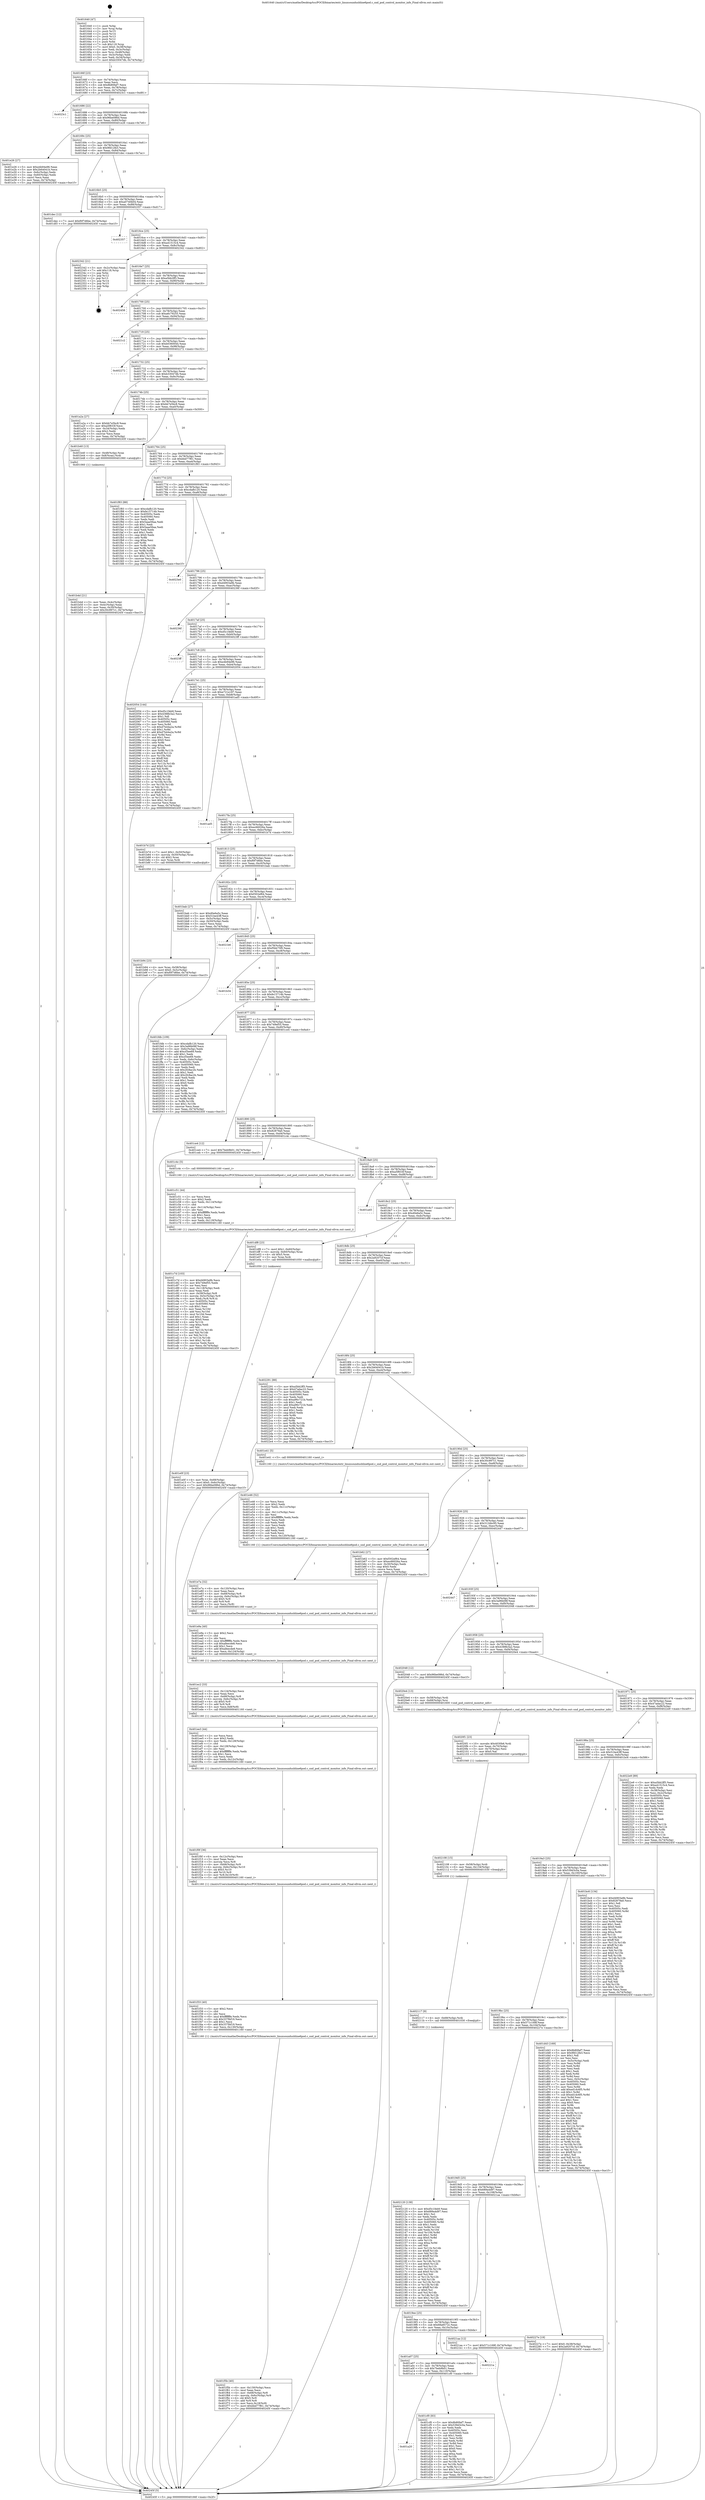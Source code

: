 digraph "0x401640" {
  label = "0x401640 (/mnt/c/Users/mathe/Desktop/tcc/POCII/binaries/extr_linuxsoundusbline6pod.c_snd_pod_control_monitor_info_Final-ollvm.out::main(0))"
  labelloc = "t"
  node[shape=record]

  Entry [label="",width=0.3,height=0.3,shape=circle,fillcolor=black,style=filled]
  "0x40166f" [label="{
     0x40166f [23]\l
     | [instrs]\l
     &nbsp;&nbsp;0x40166f \<+3\>: mov -0x74(%rbp),%eax\l
     &nbsp;&nbsp;0x401672 \<+2\>: mov %eax,%ecx\l
     &nbsp;&nbsp;0x401674 \<+6\>: sub $0x8b80faf7,%ecx\l
     &nbsp;&nbsp;0x40167a \<+3\>: mov %eax,-0x78(%rbp)\l
     &nbsp;&nbsp;0x40167d \<+3\>: mov %ecx,-0x7c(%rbp)\l
     &nbsp;&nbsp;0x401680 \<+6\>: je 00000000004023c1 \<main+0xd81\>\l
  }"]
  "0x4023c1" [label="{
     0x4023c1\l
  }", style=dashed]
  "0x401686" [label="{
     0x401686 [22]\l
     | [instrs]\l
     &nbsp;&nbsp;0x401686 \<+5\>: jmp 000000000040168b \<main+0x4b\>\l
     &nbsp;&nbsp;0x40168b \<+3\>: mov -0x78(%rbp),%eax\l
     &nbsp;&nbsp;0x40168e \<+5\>: sub $0x96be086d,%eax\l
     &nbsp;&nbsp;0x401693 \<+3\>: mov %eax,-0x80(%rbp)\l
     &nbsp;&nbsp;0x401696 \<+6\>: je 0000000000401e26 \<main+0x7e6\>\l
  }"]
  Exit [label="",width=0.3,height=0.3,shape=circle,fillcolor=black,style=filled,peripheries=2]
  "0x401e26" [label="{
     0x401e26 [27]\l
     | [instrs]\l
     &nbsp;&nbsp;0x401e26 \<+5\>: mov $0xe4b94e96,%eax\l
     &nbsp;&nbsp;0x401e2b \<+5\>: mov $0x2b64041b,%ecx\l
     &nbsp;&nbsp;0x401e30 \<+3\>: mov -0x6c(%rbp),%edx\l
     &nbsp;&nbsp;0x401e33 \<+3\>: cmp -0x60(%rbp),%edx\l
     &nbsp;&nbsp;0x401e36 \<+3\>: cmovl %ecx,%eax\l
     &nbsp;&nbsp;0x401e39 \<+3\>: mov %eax,-0x74(%rbp)\l
     &nbsp;&nbsp;0x401e3c \<+5\>: jmp 000000000040245f \<main+0xe1f\>\l
  }"]
  "0x40169c" [label="{
     0x40169c [25]\l
     | [instrs]\l
     &nbsp;&nbsp;0x40169c \<+5\>: jmp 00000000004016a1 \<main+0x61\>\l
     &nbsp;&nbsp;0x4016a1 \<+3\>: mov -0x78(%rbp),%eax\l
     &nbsp;&nbsp;0x4016a4 \<+5\>: sub $0x9fd12fe3,%eax\l
     &nbsp;&nbsp;0x4016a9 \<+6\>: mov %eax,-0x84(%rbp)\l
     &nbsp;&nbsp;0x4016af \<+6\>: je 0000000000401dec \<main+0x7ac\>\l
  }"]
  "0x402120" [label="{
     0x402120 [138]\l
     | [instrs]\l
     &nbsp;&nbsp;0x402120 \<+5\>: mov $0xd5c1feb9,%eax\l
     &nbsp;&nbsp;0x402125 \<+5\>: mov $0x689a4d97,%esi\l
     &nbsp;&nbsp;0x40212a \<+2\>: mov $0x1,%cl\l
     &nbsp;&nbsp;0x40212c \<+2\>: xor %edx,%edx\l
     &nbsp;&nbsp;0x40212e \<+8\>: mov 0x40505c,%r8d\l
     &nbsp;&nbsp;0x402136 \<+8\>: mov 0x405060,%r9d\l
     &nbsp;&nbsp;0x40213e \<+3\>: sub $0x1,%edx\l
     &nbsp;&nbsp;0x402141 \<+3\>: mov %r8d,%r10d\l
     &nbsp;&nbsp;0x402144 \<+3\>: add %edx,%r10d\l
     &nbsp;&nbsp;0x402147 \<+4\>: imul %r10d,%r8d\l
     &nbsp;&nbsp;0x40214b \<+4\>: and $0x1,%r8d\l
     &nbsp;&nbsp;0x40214f \<+4\>: cmp $0x0,%r8d\l
     &nbsp;&nbsp;0x402153 \<+4\>: sete %r11b\l
     &nbsp;&nbsp;0x402157 \<+4\>: cmp $0xa,%r9d\l
     &nbsp;&nbsp;0x40215b \<+3\>: setl %bl\l
     &nbsp;&nbsp;0x40215e \<+3\>: mov %r11b,%r14b\l
     &nbsp;&nbsp;0x402161 \<+4\>: xor $0xff,%r14b\l
     &nbsp;&nbsp;0x402165 \<+3\>: mov %bl,%r15b\l
     &nbsp;&nbsp;0x402168 \<+4\>: xor $0xff,%r15b\l
     &nbsp;&nbsp;0x40216c \<+3\>: xor $0x0,%cl\l
     &nbsp;&nbsp;0x40216f \<+3\>: mov %r14b,%r12b\l
     &nbsp;&nbsp;0x402172 \<+4\>: and $0x0,%r12b\l
     &nbsp;&nbsp;0x402176 \<+3\>: and %cl,%r11b\l
     &nbsp;&nbsp;0x402179 \<+3\>: mov %r15b,%r13b\l
     &nbsp;&nbsp;0x40217c \<+4\>: and $0x0,%r13b\l
     &nbsp;&nbsp;0x402180 \<+2\>: and %cl,%bl\l
     &nbsp;&nbsp;0x402182 \<+3\>: or %r11b,%r12b\l
     &nbsp;&nbsp;0x402185 \<+3\>: or %bl,%r13b\l
     &nbsp;&nbsp;0x402188 \<+3\>: xor %r13b,%r12b\l
     &nbsp;&nbsp;0x40218b \<+3\>: or %r15b,%r14b\l
     &nbsp;&nbsp;0x40218e \<+4\>: xor $0xff,%r14b\l
     &nbsp;&nbsp;0x402192 \<+3\>: or $0x0,%cl\l
     &nbsp;&nbsp;0x402195 \<+3\>: and %cl,%r14b\l
     &nbsp;&nbsp;0x402198 \<+3\>: or %r14b,%r12b\l
     &nbsp;&nbsp;0x40219b \<+4\>: test $0x1,%r12b\l
     &nbsp;&nbsp;0x40219f \<+3\>: cmovne %esi,%eax\l
     &nbsp;&nbsp;0x4021a2 \<+3\>: mov %eax,-0x74(%rbp)\l
     &nbsp;&nbsp;0x4021a5 \<+5\>: jmp 000000000040245f \<main+0xe1f\>\l
  }"]
  "0x401dec" [label="{
     0x401dec [12]\l
     | [instrs]\l
     &nbsp;&nbsp;0x401dec \<+7\>: movl $0xf0f7d6be,-0x74(%rbp)\l
     &nbsp;&nbsp;0x401df3 \<+5\>: jmp 000000000040245f \<main+0xe1f\>\l
  }"]
  "0x4016b5" [label="{
     0x4016b5 [25]\l
     | [instrs]\l
     &nbsp;&nbsp;0x4016b5 \<+5\>: jmp 00000000004016ba \<main+0x7a\>\l
     &nbsp;&nbsp;0x4016ba \<+3\>: mov -0x78(%rbp),%eax\l
     &nbsp;&nbsp;0x4016bd \<+5\>: sub $0xa0740b04,%eax\l
     &nbsp;&nbsp;0x4016c2 \<+6\>: mov %eax,-0x88(%rbp)\l
     &nbsp;&nbsp;0x4016c8 \<+6\>: je 0000000000402357 \<main+0xd17\>\l
  }"]
  "0x402117" [label="{
     0x402117 [9]\l
     | [instrs]\l
     &nbsp;&nbsp;0x402117 \<+4\>: mov -0x68(%rbp),%rdi\l
     &nbsp;&nbsp;0x40211b \<+5\>: call 0000000000401030 \<free@plt\>\l
     | [calls]\l
     &nbsp;&nbsp;0x401030 \{1\} (unknown)\l
  }"]
  "0x402357" [label="{
     0x402357\l
  }", style=dashed]
  "0x4016ce" [label="{
     0x4016ce [25]\l
     | [instrs]\l
     &nbsp;&nbsp;0x4016ce \<+5\>: jmp 00000000004016d3 \<main+0x93\>\l
     &nbsp;&nbsp;0x4016d3 \<+3\>: mov -0x78(%rbp),%eax\l
     &nbsp;&nbsp;0x4016d6 \<+5\>: sub $0xa41515c4,%eax\l
     &nbsp;&nbsp;0x4016db \<+6\>: mov %eax,-0x8c(%rbp)\l
     &nbsp;&nbsp;0x4016e1 \<+6\>: je 0000000000402342 \<main+0xd02\>\l
  }"]
  "0x402108" [label="{
     0x402108 [15]\l
     | [instrs]\l
     &nbsp;&nbsp;0x402108 \<+4\>: mov -0x58(%rbp),%rdi\l
     &nbsp;&nbsp;0x40210c \<+6\>: mov %eax,-0x134(%rbp)\l
     &nbsp;&nbsp;0x402112 \<+5\>: call 0000000000401030 \<free@plt\>\l
     | [calls]\l
     &nbsp;&nbsp;0x401030 \{1\} (unknown)\l
  }"]
  "0x402342" [label="{
     0x402342 [21]\l
     | [instrs]\l
     &nbsp;&nbsp;0x402342 \<+3\>: mov -0x2c(%rbp),%eax\l
     &nbsp;&nbsp;0x402345 \<+7\>: add $0x118,%rsp\l
     &nbsp;&nbsp;0x40234c \<+1\>: pop %rbx\l
     &nbsp;&nbsp;0x40234d \<+2\>: pop %r12\l
     &nbsp;&nbsp;0x40234f \<+2\>: pop %r13\l
     &nbsp;&nbsp;0x402351 \<+2\>: pop %r14\l
     &nbsp;&nbsp;0x402353 \<+2\>: pop %r15\l
     &nbsp;&nbsp;0x402355 \<+1\>: pop %rbp\l
     &nbsp;&nbsp;0x402356 \<+1\>: ret\l
  }"]
  "0x4016e7" [label="{
     0x4016e7 [25]\l
     | [instrs]\l
     &nbsp;&nbsp;0x4016e7 \<+5\>: jmp 00000000004016ec \<main+0xac\>\l
     &nbsp;&nbsp;0x4016ec \<+3\>: mov -0x78(%rbp),%eax\l
     &nbsp;&nbsp;0x4016ef \<+5\>: sub $0xa5bb2ff3,%eax\l
     &nbsp;&nbsp;0x4016f4 \<+6\>: mov %eax,-0x90(%rbp)\l
     &nbsp;&nbsp;0x4016fa \<+6\>: je 0000000000402458 \<main+0xe18\>\l
  }"]
  "0x4020f1" [label="{
     0x4020f1 [23]\l
     | [instrs]\l
     &nbsp;&nbsp;0x4020f1 \<+10\>: movabs $0x4030b6,%rdi\l
     &nbsp;&nbsp;0x4020fb \<+3\>: mov %eax,-0x70(%rbp)\l
     &nbsp;&nbsp;0x4020fe \<+3\>: mov -0x70(%rbp),%esi\l
     &nbsp;&nbsp;0x402101 \<+2\>: mov $0x0,%al\l
     &nbsp;&nbsp;0x402103 \<+5\>: call 0000000000401040 \<printf@plt\>\l
     | [calls]\l
     &nbsp;&nbsp;0x401040 \{1\} (unknown)\l
  }"]
  "0x402458" [label="{
     0x402458\l
  }", style=dashed]
  "0x401700" [label="{
     0x401700 [25]\l
     | [instrs]\l
     &nbsp;&nbsp;0x401700 \<+5\>: jmp 0000000000401705 \<main+0xc5\>\l
     &nbsp;&nbsp;0x401705 \<+3\>: mov -0x78(%rbp),%eax\l
     &nbsp;&nbsp;0x401708 \<+5\>: sub $0xa6c79255,%eax\l
     &nbsp;&nbsp;0x40170d \<+6\>: mov %eax,-0x94(%rbp)\l
     &nbsp;&nbsp;0x401713 \<+6\>: je 00000000004021c2 \<main+0xb82\>\l
  }"]
  "0x401f5b" [label="{
     0x401f5b [40]\l
     | [instrs]\l
     &nbsp;&nbsp;0x401f5b \<+6\>: mov -0x130(%rbp),%ecx\l
     &nbsp;&nbsp;0x401f61 \<+3\>: imul %eax,%ecx\l
     &nbsp;&nbsp;0x401f64 \<+4\>: mov -0x68(%rbp),%r8\l
     &nbsp;&nbsp;0x401f68 \<+4\>: movslq -0x6c(%rbp),%r9\l
     &nbsp;&nbsp;0x401f6c \<+4\>: shl $0x5,%r9\l
     &nbsp;&nbsp;0x401f70 \<+3\>: add %r9,%r8\l
     &nbsp;&nbsp;0x401f73 \<+4\>: mov %ecx,0x18(%r8)\l
     &nbsp;&nbsp;0x401f77 \<+7\>: movl $0xbbd77f61,-0x74(%rbp)\l
     &nbsp;&nbsp;0x401f7e \<+5\>: jmp 000000000040245f \<main+0xe1f\>\l
  }"]
  "0x4021c2" [label="{
     0x4021c2\l
  }", style=dashed]
  "0x401719" [label="{
     0x401719 [25]\l
     | [instrs]\l
     &nbsp;&nbsp;0x401719 \<+5\>: jmp 000000000040171e \<main+0xde\>\l
     &nbsp;&nbsp;0x40171e \<+3\>: mov -0x78(%rbp),%eax\l
     &nbsp;&nbsp;0x401721 \<+5\>: sub $0xb0360044,%eax\l
     &nbsp;&nbsp;0x401726 \<+6\>: mov %eax,-0x98(%rbp)\l
     &nbsp;&nbsp;0x40172c \<+6\>: je 0000000000402272 \<main+0xc32\>\l
  }"]
  "0x401f33" [label="{
     0x401f33 [40]\l
     | [instrs]\l
     &nbsp;&nbsp;0x401f33 \<+5\>: mov $0x2,%ecx\l
     &nbsp;&nbsp;0x401f38 \<+1\>: cltd\l
     &nbsp;&nbsp;0x401f39 \<+2\>: idiv %ecx\l
     &nbsp;&nbsp;0x401f3b \<+6\>: imul $0xfffffffe,%edx,%ecx\l
     &nbsp;&nbsp;0x401f41 \<+6\>: sub $0x337fbf19,%ecx\l
     &nbsp;&nbsp;0x401f47 \<+3\>: add $0x1,%ecx\l
     &nbsp;&nbsp;0x401f4a \<+6\>: add $0x337fbf19,%ecx\l
     &nbsp;&nbsp;0x401f50 \<+6\>: mov %ecx,-0x130(%rbp)\l
     &nbsp;&nbsp;0x401f56 \<+5\>: call 0000000000401160 \<next_i\>\l
     | [calls]\l
     &nbsp;&nbsp;0x401160 \{1\} (/mnt/c/Users/mathe/Desktop/tcc/POCII/binaries/extr_linuxsoundusbline6pod.c_snd_pod_control_monitor_info_Final-ollvm.out::next_i)\l
  }"]
  "0x402272" [label="{
     0x402272\l
  }", style=dashed]
  "0x401732" [label="{
     0x401732 [25]\l
     | [instrs]\l
     &nbsp;&nbsp;0x401732 \<+5\>: jmp 0000000000401737 \<main+0xf7\>\l
     &nbsp;&nbsp;0x401737 \<+3\>: mov -0x78(%rbp),%eax\l
     &nbsp;&nbsp;0x40173a \<+5\>: sub $0xb33047db,%eax\l
     &nbsp;&nbsp;0x40173f \<+6\>: mov %eax,-0x9c(%rbp)\l
     &nbsp;&nbsp;0x401745 \<+6\>: je 0000000000401a2a \<main+0x3ea\>\l
  }"]
  "0x401f0f" [label="{
     0x401f0f [36]\l
     | [instrs]\l
     &nbsp;&nbsp;0x401f0f \<+6\>: mov -0x12c(%rbp),%ecx\l
     &nbsp;&nbsp;0x401f15 \<+3\>: imul %eax,%ecx\l
     &nbsp;&nbsp;0x401f18 \<+3\>: movslq %ecx,%r8\l
     &nbsp;&nbsp;0x401f1b \<+4\>: mov -0x68(%rbp),%r9\l
     &nbsp;&nbsp;0x401f1f \<+4\>: movslq -0x6c(%rbp),%r10\l
     &nbsp;&nbsp;0x401f23 \<+4\>: shl $0x5,%r10\l
     &nbsp;&nbsp;0x401f27 \<+3\>: add %r10,%r9\l
     &nbsp;&nbsp;0x401f2a \<+4\>: mov %r8,0x10(%r9)\l
     &nbsp;&nbsp;0x401f2e \<+5\>: call 0000000000401160 \<next_i\>\l
     | [calls]\l
     &nbsp;&nbsp;0x401160 \{1\} (/mnt/c/Users/mathe/Desktop/tcc/POCII/binaries/extr_linuxsoundusbline6pod.c_snd_pod_control_monitor_info_Final-ollvm.out::next_i)\l
  }"]
  "0x401a2a" [label="{
     0x401a2a [27]\l
     | [instrs]\l
     &nbsp;&nbsp;0x401a2a \<+5\>: mov $0xbb7e5bc8,%eax\l
     &nbsp;&nbsp;0x401a2f \<+5\>: mov $0xa5f833f,%ecx\l
     &nbsp;&nbsp;0x401a34 \<+3\>: mov -0x34(%rbp),%edx\l
     &nbsp;&nbsp;0x401a37 \<+3\>: cmp $0x2,%edx\l
     &nbsp;&nbsp;0x401a3a \<+3\>: cmovne %ecx,%eax\l
     &nbsp;&nbsp;0x401a3d \<+3\>: mov %eax,-0x74(%rbp)\l
     &nbsp;&nbsp;0x401a40 \<+5\>: jmp 000000000040245f \<main+0xe1f\>\l
  }"]
  "0x40174b" [label="{
     0x40174b [25]\l
     | [instrs]\l
     &nbsp;&nbsp;0x40174b \<+5\>: jmp 0000000000401750 \<main+0x110\>\l
     &nbsp;&nbsp;0x401750 \<+3\>: mov -0x78(%rbp),%eax\l
     &nbsp;&nbsp;0x401753 \<+5\>: sub $0xbb7e5bc8,%eax\l
     &nbsp;&nbsp;0x401758 \<+6\>: mov %eax,-0xa0(%rbp)\l
     &nbsp;&nbsp;0x40175e \<+6\>: je 0000000000401b40 \<main+0x500\>\l
  }"]
  "0x40245f" [label="{
     0x40245f [5]\l
     | [instrs]\l
     &nbsp;&nbsp;0x40245f \<+5\>: jmp 000000000040166f \<main+0x2f\>\l
  }"]
  "0x401640" [label="{
     0x401640 [47]\l
     | [instrs]\l
     &nbsp;&nbsp;0x401640 \<+1\>: push %rbp\l
     &nbsp;&nbsp;0x401641 \<+3\>: mov %rsp,%rbp\l
     &nbsp;&nbsp;0x401644 \<+2\>: push %r15\l
     &nbsp;&nbsp;0x401646 \<+2\>: push %r14\l
     &nbsp;&nbsp;0x401648 \<+2\>: push %r13\l
     &nbsp;&nbsp;0x40164a \<+2\>: push %r12\l
     &nbsp;&nbsp;0x40164c \<+1\>: push %rbx\l
     &nbsp;&nbsp;0x40164d \<+7\>: sub $0x118,%rsp\l
     &nbsp;&nbsp;0x401654 \<+7\>: movl $0x0,-0x38(%rbp)\l
     &nbsp;&nbsp;0x40165b \<+3\>: mov %edi,-0x3c(%rbp)\l
     &nbsp;&nbsp;0x40165e \<+4\>: mov %rsi,-0x48(%rbp)\l
     &nbsp;&nbsp;0x401662 \<+3\>: mov -0x3c(%rbp),%edi\l
     &nbsp;&nbsp;0x401665 \<+3\>: mov %edi,-0x34(%rbp)\l
     &nbsp;&nbsp;0x401668 \<+7\>: movl $0xb33047db,-0x74(%rbp)\l
  }"]
  "0x401ee3" [label="{
     0x401ee3 [44]\l
     | [instrs]\l
     &nbsp;&nbsp;0x401ee3 \<+2\>: xor %ecx,%ecx\l
     &nbsp;&nbsp;0x401ee5 \<+5\>: mov $0x2,%edx\l
     &nbsp;&nbsp;0x401eea \<+6\>: mov %edx,-0x128(%rbp)\l
     &nbsp;&nbsp;0x401ef0 \<+1\>: cltd\l
     &nbsp;&nbsp;0x401ef1 \<+6\>: mov -0x128(%rbp),%esi\l
     &nbsp;&nbsp;0x401ef7 \<+2\>: idiv %esi\l
     &nbsp;&nbsp;0x401ef9 \<+6\>: imul $0xfffffffe,%edx,%edx\l
     &nbsp;&nbsp;0x401eff \<+3\>: sub $0x1,%ecx\l
     &nbsp;&nbsp;0x401f02 \<+2\>: sub %ecx,%edx\l
     &nbsp;&nbsp;0x401f04 \<+6\>: mov %edx,-0x12c(%rbp)\l
     &nbsp;&nbsp;0x401f0a \<+5\>: call 0000000000401160 \<next_i\>\l
     | [calls]\l
     &nbsp;&nbsp;0x401160 \{1\} (/mnt/c/Users/mathe/Desktop/tcc/POCII/binaries/extr_linuxsoundusbline6pod.c_snd_pod_control_monitor_info_Final-ollvm.out::next_i)\l
  }"]
  "0x401b40" [label="{
     0x401b40 [13]\l
     | [instrs]\l
     &nbsp;&nbsp;0x401b40 \<+4\>: mov -0x48(%rbp),%rax\l
     &nbsp;&nbsp;0x401b44 \<+4\>: mov 0x8(%rax),%rdi\l
     &nbsp;&nbsp;0x401b48 \<+5\>: call 0000000000401060 \<atoi@plt\>\l
     | [calls]\l
     &nbsp;&nbsp;0x401060 \{1\} (unknown)\l
  }"]
  "0x401764" [label="{
     0x401764 [25]\l
     | [instrs]\l
     &nbsp;&nbsp;0x401764 \<+5\>: jmp 0000000000401769 \<main+0x129\>\l
     &nbsp;&nbsp;0x401769 \<+3\>: mov -0x78(%rbp),%eax\l
     &nbsp;&nbsp;0x40176c \<+5\>: sub $0xbbd77f61,%eax\l
     &nbsp;&nbsp;0x401771 \<+6\>: mov %eax,-0xa4(%rbp)\l
     &nbsp;&nbsp;0x401777 \<+6\>: je 0000000000401f83 \<main+0x943\>\l
  }"]
  "0x401b4d" [label="{
     0x401b4d [21]\l
     | [instrs]\l
     &nbsp;&nbsp;0x401b4d \<+3\>: mov %eax,-0x4c(%rbp)\l
     &nbsp;&nbsp;0x401b50 \<+3\>: mov -0x4c(%rbp),%eax\l
     &nbsp;&nbsp;0x401b53 \<+3\>: mov %eax,-0x30(%rbp)\l
     &nbsp;&nbsp;0x401b56 \<+7\>: movl $0x30c997c1,-0x74(%rbp)\l
     &nbsp;&nbsp;0x401b5d \<+5\>: jmp 000000000040245f \<main+0xe1f\>\l
  }"]
  "0x401ec2" [label="{
     0x401ec2 [33]\l
     | [instrs]\l
     &nbsp;&nbsp;0x401ec2 \<+6\>: mov -0x124(%rbp),%ecx\l
     &nbsp;&nbsp;0x401ec8 \<+3\>: imul %eax,%ecx\l
     &nbsp;&nbsp;0x401ecb \<+4\>: mov -0x68(%rbp),%r8\l
     &nbsp;&nbsp;0x401ecf \<+4\>: movslq -0x6c(%rbp),%r9\l
     &nbsp;&nbsp;0x401ed3 \<+4\>: shl $0x5,%r9\l
     &nbsp;&nbsp;0x401ed7 \<+3\>: add %r9,%r8\l
     &nbsp;&nbsp;0x401eda \<+4\>: mov %ecx,0x8(%r8)\l
     &nbsp;&nbsp;0x401ede \<+5\>: call 0000000000401160 \<next_i\>\l
     | [calls]\l
     &nbsp;&nbsp;0x401160 \{1\} (/mnt/c/Users/mathe/Desktop/tcc/POCII/binaries/extr_linuxsoundusbline6pod.c_snd_pod_control_monitor_info_Final-ollvm.out::next_i)\l
  }"]
  "0x401f83" [label="{
     0x401f83 [88]\l
     | [instrs]\l
     &nbsp;&nbsp;0x401f83 \<+5\>: mov $0xcdafb120,%eax\l
     &nbsp;&nbsp;0x401f88 \<+5\>: mov $0xfe15714b,%ecx\l
     &nbsp;&nbsp;0x401f8d \<+7\>: mov 0x40505c,%edx\l
     &nbsp;&nbsp;0x401f94 \<+7\>: mov 0x405060,%esi\l
     &nbsp;&nbsp;0x401f9b \<+2\>: mov %edx,%edi\l
     &nbsp;&nbsp;0x401f9d \<+6\>: sub $0x5aaa56aa,%edi\l
     &nbsp;&nbsp;0x401fa3 \<+3\>: sub $0x1,%edi\l
     &nbsp;&nbsp;0x401fa6 \<+6\>: add $0x5aaa56aa,%edi\l
     &nbsp;&nbsp;0x401fac \<+3\>: imul %edi,%edx\l
     &nbsp;&nbsp;0x401faf \<+3\>: and $0x1,%edx\l
     &nbsp;&nbsp;0x401fb2 \<+3\>: cmp $0x0,%edx\l
     &nbsp;&nbsp;0x401fb5 \<+4\>: sete %r8b\l
     &nbsp;&nbsp;0x401fb9 \<+3\>: cmp $0xa,%esi\l
     &nbsp;&nbsp;0x401fbc \<+4\>: setl %r9b\l
     &nbsp;&nbsp;0x401fc0 \<+3\>: mov %r8b,%r10b\l
     &nbsp;&nbsp;0x401fc3 \<+3\>: and %r9b,%r10b\l
     &nbsp;&nbsp;0x401fc6 \<+3\>: xor %r9b,%r8b\l
     &nbsp;&nbsp;0x401fc9 \<+3\>: or %r8b,%r10b\l
     &nbsp;&nbsp;0x401fcc \<+4\>: test $0x1,%r10b\l
     &nbsp;&nbsp;0x401fd0 \<+3\>: cmovne %ecx,%eax\l
     &nbsp;&nbsp;0x401fd3 \<+3\>: mov %eax,-0x74(%rbp)\l
     &nbsp;&nbsp;0x401fd6 \<+5\>: jmp 000000000040245f \<main+0xe1f\>\l
  }"]
  "0x40177d" [label="{
     0x40177d [25]\l
     | [instrs]\l
     &nbsp;&nbsp;0x40177d \<+5\>: jmp 0000000000401782 \<main+0x142\>\l
     &nbsp;&nbsp;0x401782 \<+3\>: mov -0x78(%rbp),%eax\l
     &nbsp;&nbsp;0x401785 \<+5\>: sub $0xcdafb120,%eax\l
     &nbsp;&nbsp;0x40178a \<+6\>: mov %eax,-0xa8(%rbp)\l
     &nbsp;&nbsp;0x401790 \<+6\>: je 00000000004023e0 \<main+0xda0\>\l
  }"]
  "0x401e9a" [label="{
     0x401e9a [40]\l
     | [instrs]\l
     &nbsp;&nbsp;0x401e9a \<+5\>: mov $0x2,%ecx\l
     &nbsp;&nbsp;0x401e9f \<+1\>: cltd\l
     &nbsp;&nbsp;0x401ea0 \<+2\>: idiv %ecx\l
     &nbsp;&nbsp;0x401ea2 \<+6\>: imul $0xfffffffe,%edx,%ecx\l
     &nbsp;&nbsp;0x401ea8 \<+6\>: sub $0xafeecde8,%ecx\l
     &nbsp;&nbsp;0x401eae \<+3\>: add $0x1,%ecx\l
     &nbsp;&nbsp;0x401eb1 \<+6\>: add $0xafeecde8,%ecx\l
     &nbsp;&nbsp;0x401eb7 \<+6\>: mov %ecx,-0x124(%rbp)\l
     &nbsp;&nbsp;0x401ebd \<+5\>: call 0000000000401160 \<next_i\>\l
     | [calls]\l
     &nbsp;&nbsp;0x401160 \{1\} (/mnt/c/Users/mathe/Desktop/tcc/POCII/binaries/extr_linuxsoundusbline6pod.c_snd_pod_control_monitor_info_Final-ollvm.out::next_i)\l
  }"]
  "0x4023e0" [label="{
     0x4023e0\l
  }", style=dashed]
  "0x401796" [label="{
     0x401796 [25]\l
     | [instrs]\l
     &nbsp;&nbsp;0x401796 \<+5\>: jmp 000000000040179b \<main+0x15b\>\l
     &nbsp;&nbsp;0x40179b \<+3\>: mov -0x78(%rbp),%eax\l
     &nbsp;&nbsp;0x40179e \<+5\>: sub $0xd4903a9b,%eax\l
     &nbsp;&nbsp;0x4017a3 \<+6\>: mov %eax,-0xac(%rbp)\l
     &nbsp;&nbsp;0x4017a9 \<+6\>: je 000000000040236f \<main+0xd2f\>\l
  }"]
  "0x401e7a" [label="{
     0x401e7a [32]\l
     | [instrs]\l
     &nbsp;&nbsp;0x401e7a \<+6\>: mov -0x120(%rbp),%ecx\l
     &nbsp;&nbsp;0x401e80 \<+3\>: imul %eax,%ecx\l
     &nbsp;&nbsp;0x401e83 \<+4\>: mov -0x68(%rbp),%r8\l
     &nbsp;&nbsp;0x401e87 \<+4\>: movslq -0x6c(%rbp),%r9\l
     &nbsp;&nbsp;0x401e8b \<+4\>: shl $0x5,%r9\l
     &nbsp;&nbsp;0x401e8f \<+3\>: add %r9,%r8\l
     &nbsp;&nbsp;0x401e92 \<+3\>: mov %ecx,(%r8)\l
     &nbsp;&nbsp;0x401e95 \<+5\>: call 0000000000401160 \<next_i\>\l
     | [calls]\l
     &nbsp;&nbsp;0x401160 \{1\} (/mnt/c/Users/mathe/Desktop/tcc/POCII/binaries/extr_linuxsoundusbline6pod.c_snd_pod_control_monitor_info_Final-ollvm.out::next_i)\l
  }"]
  "0x40236f" [label="{
     0x40236f\l
  }", style=dashed]
  "0x4017af" [label="{
     0x4017af [25]\l
     | [instrs]\l
     &nbsp;&nbsp;0x4017af \<+5\>: jmp 00000000004017b4 \<main+0x174\>\l
     &nbsp;&nbsp;0x4017b4 \<+3\>: mov -0x78(%rbp),%eax\l
     &nbsp;&nbsp;0x4017b7 \<+5\>: sub $0xd5c1feb9,%eax\l
     &nbsp;&nbsp;0x4017bc \<+6\>: mov %eax,-0xb0(%rbp)\l
     &nbsp;&nbsp;0x4017c2 \<+6\>: je 00000000004023ff \<main+0xdbf\>\l
  }"]
  "0x401e46" [label="{
     0x401e46 [52]\l
     | [instrs]\l
     &nbsp;&nbsp;0x401e46 \<+2\>: xor %ecx,%ecx\l
     &nbsp;&nbsp;0x401e48 \<+5\>: mov $0x2,%edx\l
     &nbsp;&nbsp;0x401e4d \<+6\>: mov %edx,-0x11c(%rbp)\l
     &nbsp;&nbsp;0x401e53 \<+1\>: cltd\l
     &nbsp;&nbsp;0x401e54 \<+6\>: mov -0x11c(%rbp),%esi\l
     &nbsp;&nbsp;0x401e5a \<+2\>: idiv %esi\l
     &nbsp;&nbsp;0x401e5c \<+6\>: imul $0xfffffffe,%edx,%edx\l
     &nbsp;&nbsp;0x401e62 \<+2\>: mov %ecx,%edi\l
     &nbsp;&nbsp;0x401e64 \<+2\>: sub %edx,%edi\l
     &nbsp;&nbsp;0x401e66 \<+2\>: mov %ecx,%edx\l
     &nbsp;&nbsp;0x401e68 \<+3\>: sub $0x1,%edx\l
     &nbsp;&nbsp;0x401e6b \<+2\>: add %edx,%edi\l
     &nbsp;&nbsp;0x401e6d \<+2\>: sub %edi,%ecx\l
     &nbsp;&nbsp;0x401e6f \<+6\>: mov %ecx,-0x120(%rbp)\l
     &nbsp;&nbsp;0x401e75 \<+5\>: call 0000000000401160 \<next_i\>\l
     | [calls]\l
     &nbsp;&nbsp;0x401160 \{1\} (/mnt/c/Users/mathe/Desktop/tcc/POCII/binaries/extr_linuxsoundusbline6pod.c_snd_pod_control_monitor_info_Final-ollvm.out::next_i)\l
  }"]
  "0x4023ff" [label="{
     0x4023ff\l
  }", style=dashed]
  "0x4017c8" [label="{
     0x4017c8 [25]\l
     | [instrs]\l
     &nbsp;&nbsp;0x4017c8 \<+5\>: jmp 00000000004017cd \<main+0x18d\>\l
     &nbsp;&nbsp;0x4017cd \<+3\>: mov -0x78(%rbp),%eax\l
     &nbsp;&nbsp;0x4017d0 \<+5\>: sub $0xe4b94e96,%eax\l
     &nbsp;&nbsp;0x4017d5 \<+6\>: mov %eax,-0xb4(%rbp)\l
     &nbsp;&nbsp;0x4017db \<+6\>: je 0000000000402054 \<main+0xa14\>\l
  }"]
  "0x401e0f" [label="{
     0x401e0f [23]\l
     | [instrs]\l
     &nbsp;&nbsp;0x401e0f \<+4\>: mov %rax,-0x68(%rbp)\l
     &nbsp;&nbsp;0x401e13 \<+7\>: movl $0x0,-0x6c(%rbp)\l
     &nbsp;&nbsp;0x401e1a \<+7\>: movl $0x96be086d,-0x74(%rbp)\l
     &nbsp;&nbsp;0x401e21 \<+5\>: jmp 000000000040245f \<main+0xe1f\>\l
  }"]
  "0x402054" [label="{
     0x402054 [144]\l
     | [instrs]\l
     &nbsp;&nbsp;0x402054 \<+5\>: mov $0xd5c1feb9,%eax\l
     &nbsp;&nbsp;0x402059 \<+5\>: mov $0x4388b3a2,%ecx\l
     &nbsp;&nbsp;0x40205e \<+2\>: mov $0x1,%dl\l
     &nbsp;&nbsp;0x402060 \<+7\>: mov 0x40505c,%esi\l
     &nbsp;&nbsp;0x402067 \<+7\>: mov 0x405060,%edi\l
     &nbsp;&nbsp;0x40206e \<+3\>: mov %esi,%r8d\l
     &nbsp;&nbsp;0x402071 \<+7\>: sub $0xd7b44a2a,%r8d\l
     &nbsp;&nbsp;0x402078 \<+4\>: sub $0x1,%r8d\l
     &nbsp;&nbsp;0x40207c \<+7\>: add $0xd7b44a2a,%r8d\l
     &nbsp;&nbsp;0x402083 \<+4\>: imul %r8d,%esi\l
     &nbsp;&nbsp;0x402087 \<+3\>: and $0x1,%esi\l
     &nbsp;&nbsp;0x40208a \<+3\>: cmp $0x0,%esi\l
     &nbsp;&nbsp;0x40208d \<+4\>: sete %r9b\l
     &nbsp;&nbsp;0x402091 \<+3\>: cmp $0xa,%edi\l
     &nbsp;&nbsp;0x402094 \<+4\>: setl %r10b\l
     &nbsp;&nbsp;0x402098 \<+3\>: mov %r9b,%r11b\l
     &nbsp;&nbsp;0x40209b \<+4\>: xor $0xff,%r11b\l
     &nbsp;&nbsp;0x40209f \<+3\>: mov %r10b,%bl\l
     &nbsp;&nbsp;0x4020a2 \<+3\>: xor $0xff,%bl\l
     &nbsp;&nbsp;0x4020a5 \<+3\>: xor $0x0,%dl\l
     &nbsp;&nbsp;0x4020a8 \<+3\>: mov %r11b,%r14b\l
     &nbsp;&nbsp;0x4020ab \<+4\>: and $0x0,%r14b\l
     &nbsp;&nbsp;0x4020af \<+3\>: and %dl,%r9b\l
     &nbsp;&nbsp;0x4020b2 \<+3\>: mov %bl,%r15b\l
     &nbsp;&nbsp;0x4020b5 \<+4\>: and $0x0,%r15b\l
     &nbsp;&nbsp;0x4020b9 \<+3\>: and %dl,%r10b\l
     &nbsp;&nbsp;0x4020bc \<+3\>: or %r9b,%r14b\l
     &nbsp;&nbsp;0x4020bf \<+3\>: or %r10b,%r15b\l
     &nbsp;&nbsp;0x4020c2 \<+3\>: xor %r15b,%r14b\l
     &nbsp;&nbsp;0x4020c5 \<+3\>: or %bl,%r11b\l
     &nbsp;&nbsp;0x4020c8 \<+4\>: xor $0xff,%r11b\l
     &nbsp;&nbsp;0x4020cc \<+3\>: or $0x0,%dl\l
     &nbsp;&nbsp;0x4020cf \<+3\>: and %dl,%r11b\l
     &nbsp;&nbsp;0x4020d2 \<+3\>: or %r11b,%r14b\l
     &nbsp;&nbsp;0x4020d5 \<+4\>: test $0x1,%r14b\l
     &nbsp;&nbsp;0x4020d9 \<+3\>: cmovne %ecx,%eax\l
     &nbsp;&nbsp;0x4020dc \<+3\>: mov %eax,-0x74(%rbp)\l
     &nbsp;&nbsp;0x4020df \<+5\>: jmp 000000000040245f \<main+0xe1f\>\l
  }"]
  "0x4017e1" [label="{
     0x4017e1 [25]\l
     | [instrs]\l
     &nbsp;&nbsp;0x4017e1 \<+5\>: jmp 00000000004017e6 \<main+0x1a6\>\l
     &nbsp;&nbsp;0x4017e6 \<+3\>: mov -0x78(%rbp),%eax\l
     &nbsp;&nbsp;0x4017e9 \<+5\>: sub $0xe721e187,%eax\l
     &nbsp;&nbsp;0x4017ee \<+6\>: mov %eax,-0xb8(%rbp)\l
     &nbsp;&nbsp;0x4017f4 \<+6\>: je 0000000000401ad5 \<main+0x495\>\l
  }"]
  "0x401a20" [label="{
     0x401a20\l
  }", style=dashed]
  "0x401ad5" [label="{
     0x401ad5\l
  }", style=dashed]
  "0x4017fa" [label="{
     0x4017fa [25]\l
     | [instrs]\l
     &nbsp;&nbsp;0x4017fa \<+5\>: jmp 00000000004017ff \<main+0x1bf\>\l
     &nbsp;&nbsp;0x4017ff \<+3\>: mov -0x78(%rbp),%eax\l
     &nbsp;&nbsp;0x401802 \<+5\>: sub $0xec66026a,%eax\l
     &nbsp;&nbsp;0x401807 \<+6\>: mov %eax,-0xbc(%rbp)\l
     &nbsp;&nbsp;0x40180d \<+6\>: je 0000000000401b7d \<main+0x53d\>\l
  }"]
  "0x401cf0" [label="{
     0x401cf0 [83]\l
     | [instrs]\l
     &nbsp;&nbsp;0x401cf0 \<+5\>: mov $0x8b80faf7,%eax\l
     &nbsp;&nbsp;0x401cf5 \<+5\>: mov $0x539d3c0a,%ecx\l
     &nbsp;&nbsp;0x401cfa \<+2\>: xor %edx,%edx\l
     &nbsp;&nbsp;0x401cfc \<+7\>: mov 0x40505c,%esi\l
     &nbsp;&nbsp;0x401d03 \<+7\>: mov 0x405060,%edi\l
     &nbsp;&nbsp;0x401d0a \<+3\>: sub $0x1,%edx\l
     &nbsp;&nbsp;0x401d0d \<+3\>: mov %esi,%r8d\l
     &nbsp;&nbsp;0x401d10 \<+3\>: add %edx,%r8d\l
     &nbsp;&nbsp;0x401d13 \<+4\>: imul %r8d,%esi\l
     &nbsp;&nbsp;0x401d17 \<+3\>: and $0x1,%esi\l
     &nbsp;&nbsp;0x401d1a \<+3\>: cmp $0x0,%esi\l
     &nbsp;&nbsp;0x401d1d \<+4\>: sete %r9b\l
     &nbsp;&nbsp;0x401d21 \<+3\>: cmp $0xa,%edi\l
     &nbsp;&nbsp;0x401d24 \<+4\>: setl %r10b\l
     &nbsp;&nbsp;0x401d28 \<+3\>: mov %r9b,%r11b\l
     &nbsp;&nbsp;0x401d2b \<+3\>: and %r10b,%r11b\l
     &nbsp;&nbsp;0x401d2e \<+3\>: xor %r10b,%r9b\l
     &nbsp;&nbsp;0x401d31 \<+3\>: or %r9b,%r11b\l
     &nbsp;&nbsp;0x401d34 \<+4\>: test $0x1,%r11b\l
     &nbsp;&nbsp;0x401d38 \<+3\>: cmovne %ecx,%eax\l
     &nbsp;&nbsp;0x401d3b \<+3\>: mov %eax,-0x74(%rbp)\l
     &nbsp;&nbsp;0x401d3e \<+5\>: jmp 000000000040245f \<main+0xe1f\>\l
  }"]
  "0x401b7d" [label="{
     0x401b7d [23]\l
     | [instrs]\l
     &nbsp;&nbsp;0x401b7d \<+7\>: movl $0x1,-0x50(%rbp)\l
     &nbsp;&nbsp;0x401b84 \<+4\>: movslq -0x50(%rbp),%rax\l
     &nbsp;&nbsp;0x401b88 \<+4\>: shl $0x2,%rax\l
     &nbsp;&nbsp;0x401b8c \<+3\>: mov %rax,%rdi\l
     &nbsp;&nbsp;0x401b8f \<+5\>: call 0000000000401050 \<malloc@plt\>\l
     | [calls]\l
     &nbsp;&nbsp;0x401050 \{1\} (unknown)\l
  }"]
  "0x401813" [label="{
     0x401813 [25]\l
     | [instrs]\l
     &nbsp;&nbsp;0x401813 \<+5\>: jmp 0000000000401818 \<main+0x1d8\>\l
     &nbsp;&nbsp;0x401818 \<+3\>: mov -0x78(%rbp),%eax\l
     &nbsp;&nbsp;0x40181b \<+5\>: sub $0xf0f7d6be,%eax\l
     &nbsp;&nbsp;0x401820 \<+6\>: mov %eax,-0xc0(%rbp)\l
     &nbsp;&nbsp;0x401826 \<+6\>: je 0000000000401bab \<main+0x56b\>\l
  }"]
  "0x401a07" [label="{
     0x401a07 [25]\l
     | [instrs]\l
     &nbsp;&nbsp;0x401a07 \<+5\>: jmp 0000000000401a0c \<main+0x3cc\>\l
     &nbsp;&nbsp;0x401a0c \<+3\>: mov -0x78(%rbp),%eax\l
     &nbsp;&nbsp;0x401a0f \<+5\>: sub $0x7beb9b01,%eax\l
     &nbsp;&nbsp;0x401a14 \<+6\>: mov %eax,-0x110(%rbp)\l
     &nbsp;&nbsp;0x401a1a \<+6\>: je 0000000000401cf0 \<main+0x6b0\>\l
  }"]
  "0x401bab" [label="{
     0x401bab [27]\l
     | [instrs]\l
     &nbsp;&nbsp;0x401bab \<+5\>: mov $0xd0e6a5c,%eax\l
     &nbsp;&nbsp;0x401bb0 \<+5\>: mov $0x51be43ff,%ecx\l
     &nbsp;&nbsp;0x401bb5 \<+3\>: mov -0x5c(%rbp),%edx\l
     &nbsp;&nbsp;0x401bb8 \<+3\>: cmp -0x50(%rbp),%edx\l
     &nbsp;&nbsp;0x401bbb \<+3\>: cmovl %ecx,%eax\l
     &nbsp;&nbsp;0x401bbe \<+3\>: mov %eax,-0x74(%rbp)\l
     &nbsp;&nbsp;0x401bc1 \<+5\>: jmp 000000000040245f \<main+0xe1f\>\l
  }"]
  "0x40182c" [label="{
     0x40182c [25]\l
     | [instrs]\l
     &nbsp;&nbsp;0x40182c \<+5\>: jmp 0000000000401831 \<main+0x1f1\>\l
     &nbsp;&nbsp;0x401831 \<+3\>: mov -0x78(%rbp),%eax\l
     &nbsp;&nbsp;0x401834 \<+5\>: sub $0xf302ef64,%eax\l
     &nbsp;&nbsp;0x401839 \<+6\>: mov %eax,-0xc4(%rbp)\l
     &nbsp;&nbsp;0x40183f \<+6\>: je 00000000004021b6 \<main+0xb76\>\l
  }"]
  "0x40221a" [label="{
     0x40221a\l
  }", style=dashed]
  "0x4021b6" [label="{
     0x4021b6\l
  }", style=dashed]
  "0x401845" [label="{
     0x401845 [25]\l
     | [instrs]\l
     &nbsp;&nbsp;0x401845 \<+5\>: jmp 000000000040184a \<main+0x20a\>\l
     &nbsp;&nbsp;0x40184a \<+3\>: mov -0x78(%rbp),%eax\l
     &nbsp;&nbsp;0x40184d \<+5\>: sub $0xf5bb75f0,%eax\l
     &nbsp;&nbsp;0x401852 \<+6\>: mov %eax,-0xc8(%rbp)\l
     &nbsp;&nbsp;0x401858 \<+6\>: je 0000000000401b34 \<main+0x4f4\>\l
  }"]
  "0x4019ee" [label="{
     0x4019ee [25]\l
     | [instrs]\l
     &nbsp;&nbsp;0x4019ee \<+5\>: jmp 00000000004019f3 \<main+0x3b3\>\l
     &nbsp;&nbsp;0x4019f3 \<+3\>: mov -0x78(%rbp),%eax\l
     &nbsp;&nbsp;0x4019f6 \<+5\>: sub $0x68a8572c,%eax\l
     &nbsp;&nbsp;0x4019fb \<+6\>: mov %eax,-0x10c(%rbp)\l
     &nbsp;&nbsp;0x401a01 \<+6\>: je 000000000040221a \<main+0xbda\>\l
  }"]
  "0x401b34" [label="{
     0x401b34\l
  }", style=dashed]
  "0x40185e" [label="{
     0x40185e [25]\l
     | [instrs]\l
     &nbsp;&nbsp;0x40185e \<+5\>: jmp 0000000000401863 \<main+0x223\>\l
     &nbsp;&nbsp;0x401863 \<+3\>: mov -0x78(%rbp),%eax\l
     &nbsp;&nbsp;0x401866 \<+5\>: sub $0xfe15714b,%eax\l
     &nbsp;&nbsp;0x40186b \<+6\>: mov %eax,-0xcc(%rbp)\l
     &nbsp;&nbsp;0x401871 \<+6\>: je 0000000000401fdb \<main+0x99b\>\l
  }"]
  "0x4021aa" [label="{
     0x4021aa [12]\l
     | [instrs]\l
     &nbsp;&nbsp;0x4021aa \<+7\>: movl $0x571c168f,-0x74(%rbp)\l
     &nbsp;&nbsp;0x4021b1 \<+5\>: jmp 000000000040245f \<main+0xe1f\>\l
  }"]
  "0x401fdb" [label="{
     0x401fdb [109]\l
     | [instrs]\l
     &nbsp;&nbsp;0x401fdb \<+5\>: mov $0xcdafb120,%eax\l
     &nbsp;&nbsp;0x401fe0 \<+5\>: mov $0x3a96b08f,%ecx\l
     &nbsp;&nbsp;0x401fe5 \<+3\>: mov -0x6c(%rbp),%edx\l
     &nbsp;&nbsp;0x401fe8 \<+6\>: add $0xcf3ee69,%edx\l
     &nbsp;&nbsp;0x401fee \<+3\>: add $0x1,%edx\l
     &nbsp;&nbsp;0x401ff1 \<+6\>: sub $0xcf3ee69,%edx\l
     &nbsp;&nbsp;0x401ff7 \<+3\>: mov %edx,-0x6c(%rbp)\l
     &nbsp;&nbsp;0x401ffa \<+7\>: mov 0x40505c,%edx\l
     &nbsp;&nbsp;0x402001 \<+7\>: mov 0x405060,%esi\l
     &nbsp;&nbsp;0x402008 \<+2\>: mov %edx,%edi\l
     &nbsp;&nbsp;0x40200a \<+6\>: sub $0x2fc8ac2b,%edi\l
     &nbsp;&nbsp;0x402010 \<+3\>: sub $0x1,%edi\l
     &nbsp;&nbsp;0x402013 \<+6\>: add $0x2fc8ac2b,%edi\l
     &nbsp;&nbsp;0x402019 \<+3\>: imul %edi,%edx\l
     &nbsp;&nbsp;0x40201c \<+3\>: and $0x1,%edx\l
     &nbsp;&nbsp;0x40201f \<+3\>: cmp $0x0,%edx\l
     &nbsp;&nbsp;0x402022 \<+4\>: sete %r8b\l
     &nbsp;&nbsp;0x402026 \<+3\>: cmp $0xa,%esi\l
     &nbsp;&nbsp;0x402029 \<+4\>: setl %r9b\l
     &nbsp;&nbsp;0x40202d \<+3\>: mov %r8b,%r10b\l
     &nbsp;&nbsp;0x402030 \<+3\>: and %r9b,%r10b\l
     &nbsp;&nbsp;0x402033 \<+3\>: xor %r9b,%r8b\l
     &nbsp;&nbsp;0x402036 \<+3\>: or %r8b,%r10b\l
     &nbsp;&nbsp;0x402039 \<+4\>: test $0x1,%r10b\l
     &nbsp;&nbsp;0x40203d \<+3\>: cmovne %ecx,%eax\l
     &nbsp;&nbsp;0x402040 \<+3\>: mov %eax,-0x74(%rbp)\l
     &nbsp;&nbsp;0x402043 \<+5\>: jmp 000000000040245f \<main+0xe1f\>\l
  }"]
  "0x401877" [label="{
     0x401877 [25]\l
     | [instrs]\l
     &nbsp;&nbsp;0x401877 \<+5\>: jmp 000000000040187c \<main+0x23c\>\l
     &nbsp;&nbsp;0x40187c \<+3\>: mov -0x78(%rbp),%eax\l
     &nbsp;&nbsp;0x40187f \<+5\>: sub $0x749ef55,%eax\l
     &nbsp;&nbsp;0x401884 \<+6\>: mov %eax,-0xd0(%rbp)\l
     &nbsp;&nbsp;0x40188a \<+6\>: je 0000000000401ce4 \<main+0x6a4\>\l
  }"]
  "0x4019d5" [label="{
     0x4019d5 [25]\l
     | [instrs]\l
     &nbsp;&nbsp;0x4019d5 \<+5\>: jmp 00000000004019da \<main+0x39a\>\l
     &nbsp;&nbsp;0x4019da \<+3\>: mov -0x78(%rbp),%eax\l
     &nbsp;&nbsp;0x4019dd \<+5\>: sub $0x689a4d97,%eax\l
     &nbsp;&nbsp;0x4019e2 \<+6\>: mov %eax,-0x108(%rbp)\l
     &nbsp;&nbsp;0x4019e8 \<+6\>: je 00000000004021aa \<main+0xb6a\>\l
  }"]
  "0x401ce4" [label="{
     0x401ce4 [12]\l
     | [instrs]\l
     &nbsp;&nbsp;0x401ce4 \<+7\>: movl $0x7beb9b01,-0x74(%rbp)\l
     &nbsp;&nbsp;0x401ceb \<+5\>: jmp 000000000040245f \<main+0xe1f\>\l
  }"]
  "0x401890" [label="{
     0x401890 [25]\l
     | [instrs]\l
     &nbsp;&nbsp;0x401890 \<+5\>: jmp 0000000000401895 \<main+0x255\>\l
     &nbsp;&nbsp;0x401895 \<+3\>: mov -0x78(%rbp),%eax\l
     &nbsp;&nbsp;0x401898 \<+5\>: sub $0x82879a0,%eax\l
     &nbsp;&nbsp;0x40189d \<+6\>: mov %eax,-0xd4(%rbp)\l
     &nbsp;&nbsp;0x4018a3 \<+6\>: je 0000000000401c4c \<main+0x60c\>\l
  }"]
  "0x40227e" [label="{
     0x40227e [19]\l
     | [instrs]\l
     &nbsp;&nbsp;0x40227e \<+7\>: movl $0x0,-0x38(%rbp)\l
     &nbsp;&nbsp;0x402285 \<+7\>: movl $0x2a9207cf,-0x74(%rbp)\l
     &nbsp;&nbsp;0x40228c \<+5\>: jmp 000000000040245f \<main+0xe1f\>\l
  }"]
  "0x401c4c" [label="{
     0x401c4c [5]\l
     | [instrs]\l
     &nbsp;&nbsp;0x401c4c \<+5\>: call 0000000000401160 \<next_i\>\l
     | [calls]\l
     &nbsp;&nbsp;0x401160 \{1\} (/mnt/c/Users/mathe/Desktop/tcc/POCII/binaries/extr_linuxsoundusbline6pod.c_snd_pod_control_monitor_info_Final-ollvm.out::next_i)\l
  }"]
  "0x4018a9" [label="{
     0x4018a9 [25]\l
     | [instrs]\l
     &nbsp;&nbsp;0x4018a9 \<+5\>: jmp 00000000004018ae \<main+0x26e\>\l
     &nbsp;&nbsp;0x4018ae \<+3\>: mov -0x78(%rbp),%eax\l
     &nbsp;&nbsp;0x4018b1 \<+5\>: sub $0xa5f833f,%eax\l
     &nbsp;&nbsp;0x4018b6 \<+6\>: mov %eax,-0xd8(%rbp)\l
     &nbsp;&nbsp;0x4018bc \<+6\>: je 0000000000401a45 \<main+0x405\>\l
  }"]
  "0x4019bc" [label="{
     0x4019bc [25]\l
     | [instrs]\l
     &nbsp;&nbsp;0x4019bc \<+5\>: jmp 00000000004019c1 \<main+0x381\>\l
     &nbsp;&nbsp;0x4019c1 \<+3\>: mov -0x78(%rbp),%eax\l
     &nbsp;&nbsp;0x4019c4 \<+5\>: sub $0x571c168f,%eax\l
     &nbsp;&nbsp;0x4019c9 \<+6\>: mov %eax,-0x104(%rbp)\l
     &nbsp;&nbsp;0x4019cf \<+6\>: je 000000000040227e \<main+0xc3e\>\l
  }"]
  "0x401a45" [label="{
     0x401a45\l
  }", style=dashed]
  "0x4018c2" [label="{
     0x4018c2 [25]\l
     | [instrs]\l
     &nbsp;&nbsp;0x4018c2 \<+5\>: jmp 00000000004018c7 \<main+0x287\>\l
     &nbsp;&nbsp;0x4018c7 \<+3\>: mov -0x78(%rbp),%eax\l
     &nbsp;&nbsp;0x4018ca \<+5\>: sub $0xd0e6a5c,%eax\l
     &nbsp;&nbsp;0x4018cf \<+6\>: mov %eax,-0xdc(%rbp)\l
     &nbsp;&nbsp;0x4018d5 \<+6\>: je 0000000000401df8 \<main+0x7b8\>\l
  }"]
  "0x401d43" [label="{
     0x401d43 [169]\l
     | [instrs]\l
     &nbsp;&nbsp;0x401d43 \<+5\>: mov $0x8b80faf7,%eax\l
     &nbsp;&nbsp;0x401d48 \<+5\>: mov $0x9fd12fe3,%ecx\l
     &nbsp;&nbsp;0x401d4d \<+2\>: mov $0x1,%dl\l
     &nbsp;&nbsp;0x401d4f \<+2\>: xor %esi,%esi\l
     &nbsp;&nbsp;0x401d51 \<+3\>: mov -0x5c(%rbp),%edi\l
     &nbsp;&nbsp;0x401d54 \<+3\>: mov %esi,%r8d\l
     &nbsp;&nbsp;0x401d57 \<+3\>: sub %edi,%r8d\l
     &nbsp;&nbsp;0x401d5a \<+2\>: mov %esi,%edi\l
     &nbsp;&nbsp;0x401d5c \<+3\>: sub $0x1,%edi\l
     &nbsp;&nbsp;0x401d5f \<+3\>: add %edi,%r8d\l
     &nbsp;&nbsp;0x401d62 \<+3\>: sub %r8d,%esi\l
     &nbsp;&nbsp;0x401d65 \<+3\>: mov %esi,-0x5c(%rbp)\l
     &nbsp;&nbsp;0x401d68 \<+7\>: mov 0x40505c,%esi\l
     &nbsp;&nbsp;0x401d6f \<+7\>: mov 0x405060,%edi\l
     &nbsp;&nbsp;0x401d76 \<+3\>: mov %esi,%r8d\l
     &nbsp;&nbsp;0x401d79 \<+7\>: add $0xed1dc6f5,%r8d\l
     &nbsp;&nbsp;0x401d80 \<+4\>: sub $0x1,%r8d\l
     &nbsp;&nbsp;0x401d84 \<+7\>: sub $0xed1dc6f5,%r8d\l
     &nbsp;&nbsp;0x401d8b \<+4\>: imul %r8d,%esi\l
     &nbsp;&nbsp;0x401d8f \<+3\>: and $0x1,%esi\l
     &nbsp;&nbsp;0x401d92 \<+3\>: cmp $0x0,%esi\l
     &nbsp;&nbsp;0x401d95 \<+4\>: sete %r9b\l
     &nbsp;&nbsp;0x401d99 \<+3\>: cmp $0xa,%edi\l
     &nbsp;&nbsp;0x401d9c \<+4\>: setl %r10b\l
     &nbsp;&nbsp;0x401da0 \<+3\>: mov %r9b,%r11b\l
     &nbsp;&nbsp;0x401da3 \<+4\>: xor $0xff,%r11b\l
     &nbsp;&nbsp;0x401da7 \<+3\>: mov %r10b,%bl\l
     &nbsp;&nbsp;0x401daa \<+3\>: xor $0xff,%bl\l
     &nbsp;&nbsp;0x401dad \<+3\>: xor $0x1,%dl\l
     &nbsp;&nbsp;0x401db0 \<+3\>: mov %r11b,%r14b\l
     &nbsp;&nbsp;0x401db3 \<+4\>: and $0xff,%r14b\l
     &nbsp;&nbsp;0x401db7 \<+3\>: and %dl,%r9b\l
     &nbsp;&nbsp;0x401dba \<+3\>: mov %bl,%r15b\l
     &nbsp;&nbsp;0x401dbd \<+4\>: and $0xff,%r15b\l
     &nbsp;&nbsp;0x401dc1 \<+3\>: and %dl,%r10b\l
     &nbsp;&nbsp;0x401dc4 \<+3\>: or %r9b,%r14b\l
     &nbsp;&nbsp;0x401dc7 \<+3\>: or %r10b,%r15b\l
     &nbsp;&nbsp;0x401dca \<+3\>: xor %r15b,%r14b\l
     &nbsp;&nbsp;0x401dcd \<+3\>: or %bl,%r11b\l
     &nbsp;&nbsp;0x401dd0 \<+4\>: xor $0xff,%r11b\l
     &nbsp;&nbsp;0x401dd4 \<+3\>: or $0x1,%dl\l
     &nbsp;&nbsp;0x401dd7 \<+3\>: and %dl,%r11b\l
     &nbsp;&nbsp;0x401dda \<+3\>: or %r11b,%r14b\l
     &nbsp;&nbsp;0x401ddd \<+4\>: test $0x1,%r14b\l
     &nbsp;&nbsp;0x401de1 \<+3\>: cmovne %ecx,%eax\l
     &nbsp;&nbsp;0x401de4 \<+3\>: mov %eax,-0x74(%rbp)\l
     &nbsp;&nbsp;0x401de7 \<+5\>: jmp 000000000040245f \<main+0xe1f\>\l
  }"]
  "0x401df8" [label="{
     0x401df8 [23]\l
     | [instrs]\l
     &nbsp;&nbsp;0x401df8 \<+7\>: movl $0x1,-0x60(%rbp)\l
     &nbsp;&nbsp;0x401dff \<+4\>: movslq -0x60(%rbp),%rax\l
     &nbsp;&nbsp;0x401e03 \<+4\>: shl $0x5,%rax\l
     &nbsp;&nbsp;0x401e07 \<+3\>: mov %rax,%rdi\l
     &nbsp;&nbsp;0x401e0a \<+5\>: call 0000000000401050 \<malloc@plt\>\l
     | [calls]\l
     &nbsp;&nbsp;0x401050 \{1\} (unknown)\l
  }"]
  "0x4018db" [label="{
     0x4018db [25]\l
     | [instrs]\l
     &nbsp;&nbsp;0x4018db \<+5\>: jmp 00000000004018e0 \<main+0x2a0\>\l
     &nbsp;&nbsp;0x4018e0 \<+3\>: mov -0x78(%rbp),%eax\l
     &nbsp;&nbsp;0x4018e3 \<+5\>: sub $0x2a9207cf,%eax\l
     &nbsp;&nbsp;0x4018e8 \<+6\>: mov %eax,-0xe0(%rbp)\l
     &nbsp;&nbsp;0x4018ee \<+6\>: je 0000000000402291 \<main+0xc51\>\l
  }"]
  "0x401c7d" [label="{
     0x401c7d [103]\l
     | [instrs]\l
     &nbsp;&nbsp;0x401c7d \<+5\>: mov $0xd4903a9b,%ecx\l
     &nbsp;&nbsp;0x401c82 \<+5\>: mov $0x749ef55,%edx\l
     &nbsp;&nbsp;0x401c87 \<+2\>: xor %esi,%esi\l
     &nbsp;&nbsp;0x401c89 \<+6\>: mov -0x118(%rbp),%edi\l
     &nbsp;&nbsp;0x401c8f \<+3\>: imul %eax,%edi\l
     &nbsp;&nbsp;0x401c92 \<+4\>: mov -0x58(%rbp),%r8\l
     &nbsp;&nbsp;0x401c96 \<+4\>: movslq -0x5c(%rbp),%r9\l
     &nbsp;&nbsp;0x401c9a \<+4\>: mov %edi,(%r8,%r9,4)\l
     &nbsp;&nbsp;0x401c9e \<+7\>: mov 0x40505c,%eax\l
     &nbsp;&nbsp;0x401ca5 \<+7\>: mov 0x405060,%edi\l
     &nbsp;&nbsp;0x401cac \<+3\>: sub $0x1,%esi\l
     &nbsp;&nbsp;0x401caf \<+3\>: mov %eax,%r10d\l
     &nbsp;&nbsp;0x401cb2 \<+3\>: add %esi,%r10d\l
     &nbsp;&nbsp;0x401cb5 \<+4\>: imul %r10d,%eax\l
     &nbsp;&nbsp;0x401cb9 \<+3\>: and $0x1,%eax\l
     &nbsp;&nbsp;0x401cbc \<+3\>: cmp $0x0,%eax\l
     &nbsp;&nbsp;0x401cbf \<+4\>: sete %r11b\l
     &nbsp;&nbsp;0x401cc3 \<+3\>: cmp $0xa,%edi\l
     &nbsp;&nbsp;0x401cc6 \<+3\>: setl %bl\l
     &nbsp;&nbsp;0x401cc9 \<+3\>: mov %r11b,%r14b\l
     &nbsp;&nbsp;0x401ccc \<+3\>: and %bl,%r14b\l
     &nbsp;&nbsp;0x401ccf \<+3\>: xor %bl,%r11b\l
     &nbsp;&nbsp;0x401cd2 \<+3\>: or %r11b,%r14b\l
     &nbsp;&nbsp;0x401cd5 \<+4\>: test $0x1,%r14b\l
     &nbsp;&nbsp;0x401cd9 \<+3\>: cmovne %edx,%ecx\l
     &nbsp;&nbsp;0x401cdc \<+3\>: mov %ecx,-0x74(%rbp)\l
     &nbsp;&nbsp;0x401cdf \<+5\>: jmp 000000000040245f \<main+0xe1f\>\l
  }"]
  "0x402291" [label="{
     0x402291 [88]\l
     | [instrs]\l
     &nbsp;&nbsp;0x402291 \<+5\>: mov $0xa5bb2ff3,%eax\l
     &nbsp;&nbsp;0x402296 \<+5\>: mov $0x47adac22,%ecx\l
     &nbsp;&nbsp;0x40229b \<+7\>: mov 0x40505c,%edx\l
     &nbsp;&nbsp;0x4022a2 \<+7\>: mov 0x405060,%esi\l
     &nbsp;&nbsp;0x4022a9 \<+2\>: mov %edx,%edi\l
     &nbsp;&nbsp;0x4022ab \<+6\>: sub $0xa96c721b,%edi\l
     &nbsp;&nbsp;0x4022b1 \<+3\>: sub $0x1,%edi\l
     &nbsp;&nbsp;0x4022b4 \<+6\>: add $0xa96c721b,%edi\l
     &nbsp;&nbsp;0x4022ba \<+3\>: imul %edi,%edx\l
     &nbsp;&nbsp;0x4022bd \<+3\>: and $0x1,%edx\l
     &nbsp;&nbsp;0x4022c0 \<+3\>: cmp $0x0,%edx\l
     &nbsp;&nbsp;0x4022c3 \<+4\>: sete %r8b\l
     &nbsp;&nbsp;0x4022c7 \<+3\>: cmp $0xa,%esi\l
     &nbsp;&nbsp;0x4022ca \<+4\>: setl %r9b\l
     &nbsp;&nbsp;0x4022ce \<+3\>: mov %r8b,%r10b\l
     &nbsp;&nbsp;0x4022d1 \<+3\>: and %r9b,%r10b\l
     &nbsp;&nbsp;0x4022d4 \<+3\>: xor %r9b,%r8b\l
     &nbsp;&nbsp;0x4022d7 \<+3\>: or %r8b,%r10b\l
     &nbsp;&nbsp;0x4022da \<+4\>: test $0x1,%r10b\l
     &nbsp;&nbsp;0x4022de \<+3\>: cmovne %ecx,%eax\l
     &nbsp;&nbsp;0x4022e1 \<+3\>: mov %eax,-0x74(%rbp)\l
     &nbsp;&nbsp;0x4022e4 \<+5\>: jmp 000000000040245f \<main+0xe1f\>\l
  }"]
  "0x4018f4" [label="{
     0x4018f4 [25]\l
     | [instrs]\l
     &nbsp;&nbsp;0x4018f4 \<+5\>: jmp 00000000004018f9 \<main+0x2b9\>\l
     &nbsp;&nbsp;0x4018f9 \<+3\>: mov -0x78(%rbp),%eax\l
     &nbsp;&nbsp;0x4018fc \<+5\>: sub $0x2b64041b,%eax\l
     &nbsp;&nbsp;0x401901 \<+6\>: mov %eax,-0xe4(%rbp)\l
     &nbsp;&nbsp;0x401907 \<+6\>: je 0000000000401e41 \<main+0x801\>\l
  }"]
  "0x401c51" [label="{
     0x401c51 [44]\l
     | [instrs]\l
     &nbsp;&nbsp;0x401c51 \<+2\>: xor %ecx,%ecx\l
     &nbsp;&nbsp;0x401c53 \<+5\>: mov $0x2,%edx\l
     &nbsp;&nbsp;0x401c58 \<+6\>: mov %edx,-0x114(%rbp)\l
     &nbsp;&nbsp;0x401c5e \<+1\>: cltd\l
     &nbsp;&nbsp;0x401c5f \<+6\>: mov -0x114(%rbp),%esi\l
     &nbsp;&nbsp;0x401c65 \<+2\>: idiv %esi\l
     &nbsp;&nbsp;0x401c67 \<+6\>: imul $0xfffffffe,%edx,%edx\l
     &nbsp;&nbsp;0x401c6d \<+3\>: sub $0x1,%ecx\l
     &nbsp;&nbsp;0x401c70 \<+2\>: sub %ecx,%edx\l
     &nbsp;&nbsp;0x401c72 \<+6\>: mov %edx,-0x118(%rbp)\l
     &nbsp;&nbsp;0x401c78 \<+5\>: call 0000000000401160 \<next_i\>\l
     | [calls]\l
     &nbsp;&nbsp;0x401160 \{1\} (/mnt/c/Users/mathe/Desktop/tcc/POCII/binaries/extr_linuxsoundusbline6pod.c_snd_pod_control_monitor_info_Final-ollvm.out::next_i)\l
  }"]
  "0x401e41" [label="{
     0x401e41 [5]\l
     | [instrs]\l
     &nbsp;&nbsp;0x401e41 \<+5\>: call 0000000000401160 \<next_i\>\l
     | [calls]\l
     &nbsp;&nbsp;0x401160 \{1\} (/mnt/c/Users/mathe/Desktop/tcc/POCII/binaries/extr_linuxsoundusbline6pod.c_snd_pod_control_monitor_info_Final-ollvm.out::next_i)\l
  }"]
  "0x40190d" [label="{
     0x40190d [25]\l
     | [instrs]\l
     &nbsp;&nbsp;0x40190d \<+5\>: jmp 0000000000401912 \<main+0x2d2\>\l
     &nbsp;&nbsp;0x401912 \<+3\>: mov -0x78(%rbp),%eax\l
     &nbsp;&nbsp;0x401915 \<+5\>: sub $0x30c997c1,%eax\l
     &nbsp;&nbsp;0x40191a \<+6\>: mov %eax,-0xe8(%rbp)\l
     &nbsp;&nbsp;0x401920 \<+6\>: je 0000000000401b62 \<main+0x522\>\l
  }"]
  "0x4019a3" [label="{
     0x4019a3 [25]\l
     | [instrs]\l
     &nbsp;&nbsp;0x4019a3 \<+5\>: jmp 00000000004019a8 \<main+0x368\>\l
     &nbsp;&nbsp;0x4019a8 \<+3\>: mov -0x78(%rbp),%eax\l
     &nbsp;&nbsp;0x4019ab \<+5\>: sub $0x539d3c0a,%eax\l
     &nbsp;&nbsp;0x4019b0 \<+6\>: mov %eax,-0x100(%rbp)\l
     &nbsp;&nbsp;0x4019b6 \<+6\>: je 0000000000401d43 \<main+0x703\>\l
  }"]
  "0x401b62" [label="{
     0x401b62 [27]\l
     | [instrs]\l
     &nbsp;&nbsp;0x401b62 \<+5\>: mov $0xf302ef64,%eax\l
     &nbsp;&nbsp;0x401b67 \<+5\>: mov $0xec66026a,%ecx\l
     &nbsp;&nbsp;0x401b6c \<+3\>: mov -0x30(%rbp),%edx\l
     &nbsp;&nbsp;0x401b6f \<+3\>: cmp $0x0,%edx\l
     &nbsp;&nbsp;0x401b72 \<+3\>: cmove %ecx,%eax\l
     &nbsp;&nbsp;0x401b75 \<+3\>: mov %eax,-0x74(%rbp)\l
     &nbsp;&nbsp;0x401b78 \<+5\>: jmp 000000000040245f \<main+0xe1f\>\l
  }"]
  "0x401926" [label="{
     0x401926 [25]\l
     | [instrs]\l
     &nbsp;&nbsp;0x401926 \<+5\>: jmp 000000000040192b \<main+0x2eb\>\l
     &nbsp;&nbsp;0x40192b \<+3\>: mov -0x78(%rbp),%eax\l
     &nbsp;&nbsp;0x40192e \<+5\>: sub $0x3124bc95,%eax\l
     &nbsp;&nbsp;0x401933 \<+6\>: mov %eax,-0xec(%rbp)\l
     &nbsp;&nbsp;0x401939 \<+6\>: je 0000000000402447 \<main+0xe07\>\l
  }"]
  "0x401b94" [label="{
     0x401b94 [23]\l
     | [instrs]\l
     &nbsp;&nbsp;0x401b94 \<+4\>: mov %rax,-0x58(%rbp)\l
     &nbsp;&nbsp;0x401b98 \<+7\>: movl $0x0,-0x5c(%rbp)\l
     &nbsp;&nbsp;0x401b9f \<+7\>: movl $0xf0f7d6be,-0x74(%rbp)\l
     &nbsp;&nbsp;0x401ba6 \<+5\>: jmp 000000000040245f \<main+0xe1f\>\l
  }"]
  "0x401bc6" [label="{
     0x401bc6 [134]\l
     | [instrs]\l
     &nbsp;&nbsp;0x401bc6 \<+5\>: mov $0xd4903a9b,%eax\l
     &nbsp;&nbsp;0x401bcb \<+5\>: mov $0x82879a0,%ecx\l
     &nbsp;&nbsp;0x401bd0 \<+2\>: mov $0x1,%dl\l
     &nbsp;&nbsp;0x401bd2 \<+2\>: xor %esi,%esi\l
     &nbsp;&nbsp;0x401bd4 \<+7\>: mov 0x40505c,%edi\l
     &nbsp;&nbsp;0x401bdb \<+8\>: mov 0x405060,%r8d\l
     &nbsp;&nbsp;0x401be3 \<+3\>: sub $0x1,%esi\l
     &nbsp;&nbsp;0x401be6 \<+3\>: mov %edi,%r9d\l
     &nbsp;&nbsp;0x401be9 \<+3\>: add %esi,%r9d\l
     &nbsp;&nbsp;0x401bec \<+4\>: imul %r9d,%edi\l
     &nbsp;&nbsp;0x401bf0 \<+3\>: and $0x1,%edi\l
     &nbsp;&nbsp;0x401bf3 \<+3\>: cmp $0x0,%edi\l
     &nbsp;&nbsp;0x401bf6 \<+4\>: sete %r10b\l
     &nbsp;&nbsp;0x401bfa \<+4\>: cmp $0xa,%r8d\l
     &nbsp;&nbsp;0x401bfe \<+4\>: setl %r11b\l
     &nbsp;&nbsp;0x401c02 \<+3\>: mov %r10b,%bl\l
     &nbsp;&nbsp;0x401c05 \<+3\>: xor $0xff,%bl\l
     &nbsp;&nbsp;0x401c08 \<+3\>: mov %r11b,%r14b\l
     &nbsp;&nbsp;0x401c0b \<+4\>: xor $0xff,%r14b\l
     &nbsp;&nbsp;0x401c0f \<+3\>: xor $0x0,%dl\l
     &nbsp;&nbsp;0x401c12 \<+3\>: mov %bl,%r15b\l
     &nbsp;&nbsp;0x401c15 \<+4\>: and $0x0,%r15b\l
     &nbsp;&nbsp;0x401c19 \<+3\>: and %dl,%r10b\l
     &nbsp;&nbsp;0x401c1c \<+3\>: mov %r14b,%r12b\l
     &nbsp;&nbsp;0x401c1f \<+4\>: and $0x0,%r12b\l
     &nbsp;&nbsp;0x401c23 \<+3\>: and %dl,%r11b\l
     &nbsp;&nbsp;0x401c26 \<+3\>: or %r10b,%r15b\l
     &nbsp;&nbsp;0x401c29 \<+3\>: or %r11b,%r12b\l
     &nbsp;&nbsp;0x401c2c \<+3\>: xor %r12b,%r15b\l
     &nbsp;&nbsp;0x401c2f \<+3\>: or %r14b,%bl\l
     &nbsp;&nbsp;0x401c32 \<+3\>: xor $0xff,%bl\l
     &nbsp;&nbsp;0x401c35 \<+3\>: or $0x0,%dl\l
     &nbsp;&nbsp;0x401c38 \<+2\>: and %dl,%bl\l
     &nbsp;&nbsp;0x401c3a \<+3\>: or %bl,%r15b\l
     &nbsp;&nbsp;0x401c3d \<+4\>: test $0x1,%r15b\l
     &nbsp;&nbsp;0x401c41 \<+3\>: cmovne %ecx,%eax\l
     &nbsp;&nbsp;0x401c44 \<+3\>: mov %eax,-0x74(%rbp)\l
     &nbsp;&nbsp;0x401c47 \<+5\>: jmp 000000000040245f \<main+0xe1f\>\l
  }"]
  "0x402447" [label="{
     0x402447\l
  }", style=dashed]
  "0x40193f" [label="{
     0x40193f [25]\l
     | [instrs]\l
     &nbsp;&nbsp;0x40193f \<+5\>: jmp 0000000000401944 \<main+0x304\>\l
     &nbsp;&nbsp;0x401944 \<+3\>: mov -0x78(%rbp),%eax\l
     &nbsp;&nbsp;0x401947 \<+5\>: sub $0x3a96b08f,%eax\l
     &nbsp;&nbsp;0x40194c \<+6\>: mov %eax,-0xf0(%rbp)\l
     &nbsp;&nbsp;0x401952 \<+6\>: je 0000000000402048 \<main+0xa08\>\l
  }"]
  "0x40198a" [label="{
     0x40198a [25]\l
     | [instrs]\l
     &nbsp;&nbsp;0x40198a \<+5\>: jmp 000000000040198f \<main+0x34f\>\l
     &nbsp;&nbsp;0x40198f \<+3\>: mov -0x78(%rbp),%eax\l
     &nbsp;&nbsp;0x401992 \<+5\>: sub $0x51be43ff,%eax\l
     &nbsp;&nbsp;0x401997 \<+6\>: mov %eax,-0xfc(%rbp)\l
     &nbsp;&nbsp;0x40199d \<+6\>: je 0000000000401bc6 \<main+0x586\>\l
  }"]
  "0x402048" [label="{
     0x402048 [12]\l
     | [instrs]\l
     &nbsp;&nbsp;0x402048 \<+7\>: movl $0x96be086d,-0x74(%rbp)\l
     &nbsp;&nbsp;0x40204f \<+5\>: jmp 000000000040245f \<main+0xe1f\>\l
  }"]
  "0x401958" [label="{
     0x401958 [25]\l
     | [instrs]\l
     &nbsp;&nbsp;0x401958 \<+5\>: jmp 000000000040195d \<main+0x31d\>\l
     &nbsp;&nbsp;0x40195d \<+3\>: mov -0x78(%rbp),%eax\l
     &nbsp;&nbsp;0x401960 \<+5\>: sub $0x4388b3a2,%eax\l
     &nbsp;&nbsp;0x401965 \<+6\>: mov %eax,-0xf4(%rbp)\l
     &nbsp;&nbsp;0x40196b \<+6\>: je 00000000004020e4 \<main+0xaa4\>\l
  }"]
  "0x4022e9" [label="{
     0x4022e9 [89]\l
     | [instrs]\l
     &nbsp;&nbsp;0x4022e9 \<+5\>: mov $0xa5bb2ff3,%eax\l
     &nbsp;&nbsp;0x4022ee \<+5\>: mov $0xa41515c4,%ecx\l
     &nbsp;&nbsp;0x4022f3 \<+2\>: xor %edx,%edx\l
     &nbsp;&nbsp;0x4022f5 \<+3\>: mov -0x38(%rbp),%esi\l
     &nbsp;&nbsp;0x4022f8 \<+3\>: mov %esi,-0x2c(%rbp)\l
     &nbsp;&nbsp;0x4022fb \<+7\>: mov 0x40505c,%esi\l
     &nbsp;&nbsp;0x402302 \<+7\>: mov 0x405060,%edi\l
     &nbsp;&nbsp;0x402309 \<+3\>: sub $0x1,%edx\l
     &nbsp;&nbsp;0x40230c \<+3\>: mov %esi,%r8d\l
     &nbsp;&nbsp;0x40230f \<+3\>: add %edx,%r8d\l
     &nbsp;&nbsp;0x402312 \<+4\>: imul %r8d,%esi\l
     &nbsp;&nbsp;0x402316 \<+3\>: and $0x1,%esi\l
     &nbsp;&nbsp;0x402319 \<+3\>: cmp $0x0,%esi\l
     &nbsp;&nbsp;0x40231c \<+4\>: sete %r9b\l
     &nbsp;&nbsp;0x402320 \<+3\>: cmp $0xa,%edi\l
     &nbsp;&nbsp;0x402323 \<+4\>: setl %r10b\l
     &nbsp;&nbsp;0x402327 \<+3\>: mov %r9b,%r11b\l
     &nbsp;&nbsp;0x40232a \<+3\>: and %r10b,%r11b\l
     &nbsp;&nbsp;0x40232d \<+3\>: xor %r10b,%r9b\l
     &nbsp;&nbsp;0x402330 \<+3\>: or %r9b,%r11b\l
     &nbsp;&nbsp;0x402333 \<+4\>: test $0x1,%r11b\l
     &nbsp;&nbsp;0x402337 \<+3\>: cmovne %ecx,%eax\l
     &nbsp;&nbsp;0x40233a \<+3\>: mov %eax,-0x74(%rbp)\l
     &nbsp;&nbsp;0x40233d \<+5\>: jmp 000000000040245f \<main+0xe1f\>\l
  }"]
  "0x4020e4" [label="{
     0x4020e4 [13]\l
     | [instrs]\l
     &nbsp;&nbsp;0x4020e4 \<+4\>: mov -0x58(%rbp),%rdi\l
     &nbsp;&nbsp;0x4020e8 \<+4\>: mov -0x68(%rbp),%rsi\l
     &nbsp;&nbsp;0x4020ec \<+5\>: call 0000000000401600 \<snd_pod_control_monitor_info\>\l
     | [calls]\l
     &nbsp;&nbsp;0x401600 \{1\} (/mnt/c/Users/mathe/Desktop/tcc/POCII/binaries/extr_linuxsoundusbline6pod.c_snd_pod_control_monitor_info_Final-ollvm.out::snd_pod_control_monitor_info)\l
  }"]
  "0x401971" [label="{
     0x401971 [25]\l
     | [instrs]\l
     &nbsp;&nbsp;0x401971 \<+5\>: jmp 0000000000401976 \<main+0x336\>\l
     &nbsp;&nbsp;0x401976 \<+3\>: mov -0x78(%rbp),%eax\l
     &nbsp;&nbsp;0x401979 \<+5\>: sub $0x47adac22,%eax\l
     &nbsp;&nbsp;0x40197e \<+6\>: mov %eax,-0xf8(%rbp)\l
     &nbsp;&nbsp;0x401984 \<+6\>: je 00000000004022e9 \<main+0xca9\>\l
  }"]
  Entry -> "0x401640" [label=" 1"]
  "0x40166f" -> "0x4023c1" [label=" 0"]
  "0x40166f" -> "0x401686" [label=" 26"]
  "0x402342" -> Exit [label=" 1"]
  "0x401686" -> "0x401e26" [label=" 2"]
  "0x401686" -> "0x40169c" [label=" 24"]
  "0x4022e9" -> "0x40245f" [label=" 1"]
  "0x40169c" -> "0x401dec" [label=" 1"]
  "0x40169c" -> "0x4016b5" [label=" 23"]
  "0x402291" -> "0x40245f" [label=" 1"]
  "0x4016b5" -> "0x402357" [label=" 0"]
  "0x4016b5" -> "0x4016ce" [label=" 23"]
  "0x40227e" -> "0x40245f" [label=" 1"]
  "0x4016ce" -> "0x402342" [label=" 1"]
  "0x4016ce" -> "0x4016e7" [label=" 22"]
  "0x4021aa" -> "0x40245f" [label=" 1"]
  "0x4016e7" -> "0x402458" [label=" 0"]
  "0x4016e7" -> "0x401700" [label=" 22"]
  "0x402120" -> "0x40245f" [label=" 1"]
  "0x401700" -> "0x4021c2" [label=" 0"]
  "0x401700" -> "0x401719" [label=" 22"]
  "0x402117" -> "0x402120" [label=" 1"]
  "0x401719" -> "0x402272" [label=" 0"]
  "0x401719" -> "0x401732" [label=" 22"]
  "0x402108" -> "0x402117" [label=" 1"]
  "0x401732" -> "0x401a2a" [label=" 1"]
  "0x401732" -> "0x40174b" [label=" 21"]
  "0x401a2a" -> "0x40245f" [label=" 1"]
  "0x401640" -> "0x40166f" [label=" 1"]
  "0x40245f" -> "0x40166f" [label=" 25"]
  "0x4020f1" -> "0x402108" [label=" 1"]
  "0x40174b" -> "0x401b40" [label=" 1"]
  "0x40174b" -> "0x401764" [label=" 20"]
  "0x401b40" -> "0x401b4d" [label=" 1"]
  "0x401b4d" -> "0x40245f" [label=" 1"]
  "0x4020e4" -> "0x4020f1" [label=" 1"]
  "0x401764" -> "0x401f83" [label=" 1"]
  "0x401764" -> "0x40177d" [label=" 19"]
  "0x402054" -> "0x40245f" [label=" 1"]
  "0x40177d" -> "0x4023e0" [label=" 0"]
  "0x40177d" -> "0x401796" [label=" 19"]
  "0x402048" -> "0x40245f" [label=" 1"]
  "0x401796" -> "0x40236f" [label=" 0"]
  "0x401796" -> "0x4017af" [label=" 19"]
  "0x401fdb" -> "0x40245f" [label=" 1"]
  "0x4017af" -> "0x4023ff" [label=" 0"]
  "0x4017af" -> "0x4017c8" [label=" 19"]
  "0x401f83" -> "0x40245f" [label=" 1"]
  "0x4017c8" -> "0x402054" [label=" 1"]
  "0x4017c8" -> "0x4017e1" [label=" 18"]
  "0x401f5b" -> "0x40245f" [label=" 1"]
  "0x4017e1" -> "0x401ad5" [label=" 0"]
  "0x4017e1" -> "0x4017fa" [label=" 18"]
  "0x401f33" -> "0x401f5b" [label=" 1"]
  "0x4017fa" -> "0x401b7d" [label=" 1"]
  "0x4017fa" -> "0x401813" [label=" 17"]
  "0x401f0f" -> "0x401f33" [label=" 1"]
  "0x401813" -> "0x401bab" [label=" 2"]
  "0x401813" -> "0x40182c" [label=" 15"]
  "0x401ec2" -> "0x401ee3" [label=" 1"]
  "0x40182c" -> "0x4021b6" [label=" 0"]
  "0x40182c" -> "0x401845" [label=" 15"]
  "0x401e9a" -> "0x401ec2" [label=" 1"]
  "0x401845" -> "0x401b34" [label=" 0"]
  "0x401845" -> "0x40185e" [label=" 15"]
  "0x401e46" -> "0x401e7a" [label=" 1"]
  "0x40185e" -> "0x401fdb" [label=" 1"]
  "0x40185e" -> "0x401877" [label=" 14"]
  "0x401e41" -> "0x401e46" [label=" 1"]
  "0x401877" -> "0x401ce4" [label=" 1"]
  "0x401877" -> "0x401890" [label=" 13"]
  "0x401e0f" -> "0x40245f" [label=" 1"]
  "0x401890" -> "0x401c4c" [label=" 1"]
  "0x401890" -> "0x4018a9" [label=" 12"]
  "0x401df8" -> "0x401e0f" [label=" 1"]
  "0x4018a9" -> "0x401a45" [label=" 0"]
  "0x4018a9" -> "0x4018c2" [label=" 12"]
  "0x401d43" -> "0x40245f" [label=" 1"]
  "0x4018c2" -> "0x401df8" [label=" 1"]
  "0x4018c2" -> "0x4018db" [label=" 11"]
  "0x401cf0" -> "0x40245f" [label=" 1"]
  "0x4018db" -> "0x402291" [label=" 1"]
  "0x4018db" -> "0x4018f4" [label=" 10"]
  "0x401a07" -> "0x401cf0" [label=" 1"]
  "0x4018f4" -> "0x401e41" [label=" 1"]
  "0x4018f4" -> "0x40190d" [label=" 9"]
  "0x401ee3" -> "0x401f0f" [label=" 1"]
  "0x40190d" -> "0x401b62" [label=" 1"]
  "0x40190d" -> "0x401926" [label=" 8"]
  "0x401b62" -> "0x40245f" [label=" 1"]
  "0x401b7d" -> "0x401b94" [label=" 1"]
  "0x401b94" -> "0x40245f" [label=" 1"]
  "0x401bab" -> "0x40245f" [label=" 2"]
  "0x4019ee" -> "0x401a07" [label=" 1"]
  "0x401926" -> "0x402447" [label=" 0"]
  "0x401926" -> "0x40193f" [label=" 8"]
  "0x4019ee" -> "0x40221a" [label=" 0"]
  "0x40193f" -> "0x402048" [label=" 1"]
  "0x40193f" -> "0x401958" [label=" 7"]
  "0x4019d5" -> "0x4019ee" [label=" 1"]
  "0x401958" -> "0x4020e4" [label=" 1"]
  "0x401958" -> "0x401971" [label=" 6"]
  "0x4019d5" -> "0x4021aa" [label=" 1"]
  "0x401971" -> "0x4022e9" [label=" 1"]
  "0x401971" -> "0x40198a" [label=" 5"]
  "0x401e7a" -> "0x401e9a" [label=" 1"]
  "0x40198a" -> "0x401bc6" [label=" 1"]
  "0x40198a" -> "0x4019a3" [label=" 4"]
  "0x401bc6" -> "0x40245f" [label=" 1"]
  "0x401c4c" -> "0x401c51" [label=" 1"]
  "0x401c51" -> "0x401c7d" [label=" 1"]
  "0x401c7d" -> "0x40245f" [label=" 1"]
  "0x401ce4" -> "0x40245f" [label=" 1"]
  "0x401a07" -> "0x401a20" [label=" 0"]
  "0x4019a3" -> "0x401d43" [label=" 1"]
  "0x4019a3" -> "0x4019bc" [label=" 3"]
  "0x401dec" -> "0x40245f" [label=" 1"]
  "0x4019bc" -> "0x40227e" [label=" 1"]
  "0x4019bc" -> "0x4019d5" [label=" 2"]
  "0x401e26" -> "0x40245f" [label=" 2"]
}
